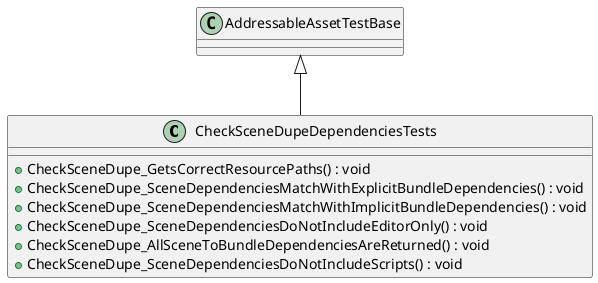 @startuml
class CheckSceneDupeDependenciesTests {
    + CheckSceneDupe_GetsCorrectResourcePaths() : void
    + CheckSceneDupe_SceneDependenciesMatchWithExplicitBundleDependencies() : void
    + CheckSceneDupe_SceneDependenciesMatchWithImplicitBundleDependencies() : void
    + CheckSceneDupe_SceneDependenciesDoNotIncludeEditorOnly() : void
    + CheckSceneDupe_AllSceneToBundleDependenciesAreReturned() : void
    + CheckSceneDupe_SceneDependenciesDoNotIncludeScripts() : void
}
AddressableAssetTestBase <|-- CheckSceneDupeDependenciesTests
@enduml
